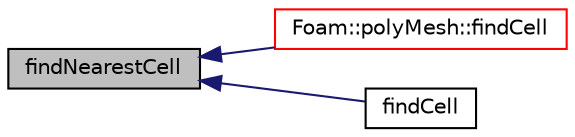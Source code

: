 digraph "findNearestCell"
{
  bgcolor="transparent";
  edge [fontname="Helvetica",fontsize="10",labelfontname="Helvetica",labelfontsize="10"];
  node [fontname="Helvetica",fontsize="10",shape=record];
  rankdir="LR";
  Node1 [label="findNearestCell",height=0.2,width=0.4,color="black", fillcolor="grey75", style="filled", fontcolor="black"];
  Node1 -> Node2 [dir="back",color="midnightblue",fontsize="10",style="solid",fontname="Helvetica"];
  Node2 [label="Foam::polyMesh::findCell",height=0.2,width=0.4,color="red",URL="$a01954.html#a647086624d55a7c95a57306f1c389af5",tooltip="Find cell enclosing this location and return index. "];
  Node1 -> Node3 [dir="back",color="midnightblue",fontsize="10",style="solid",fontname="Helvetica"];
  Node3 [label="findCell",height=0.2,width=0.4,color="black",URL="$a02007.html#a7d484600d1c7a7c382abeb55f9fb72fc",tooltip="Find cell enclosing this location (-1 if not in mesh) "];
}
